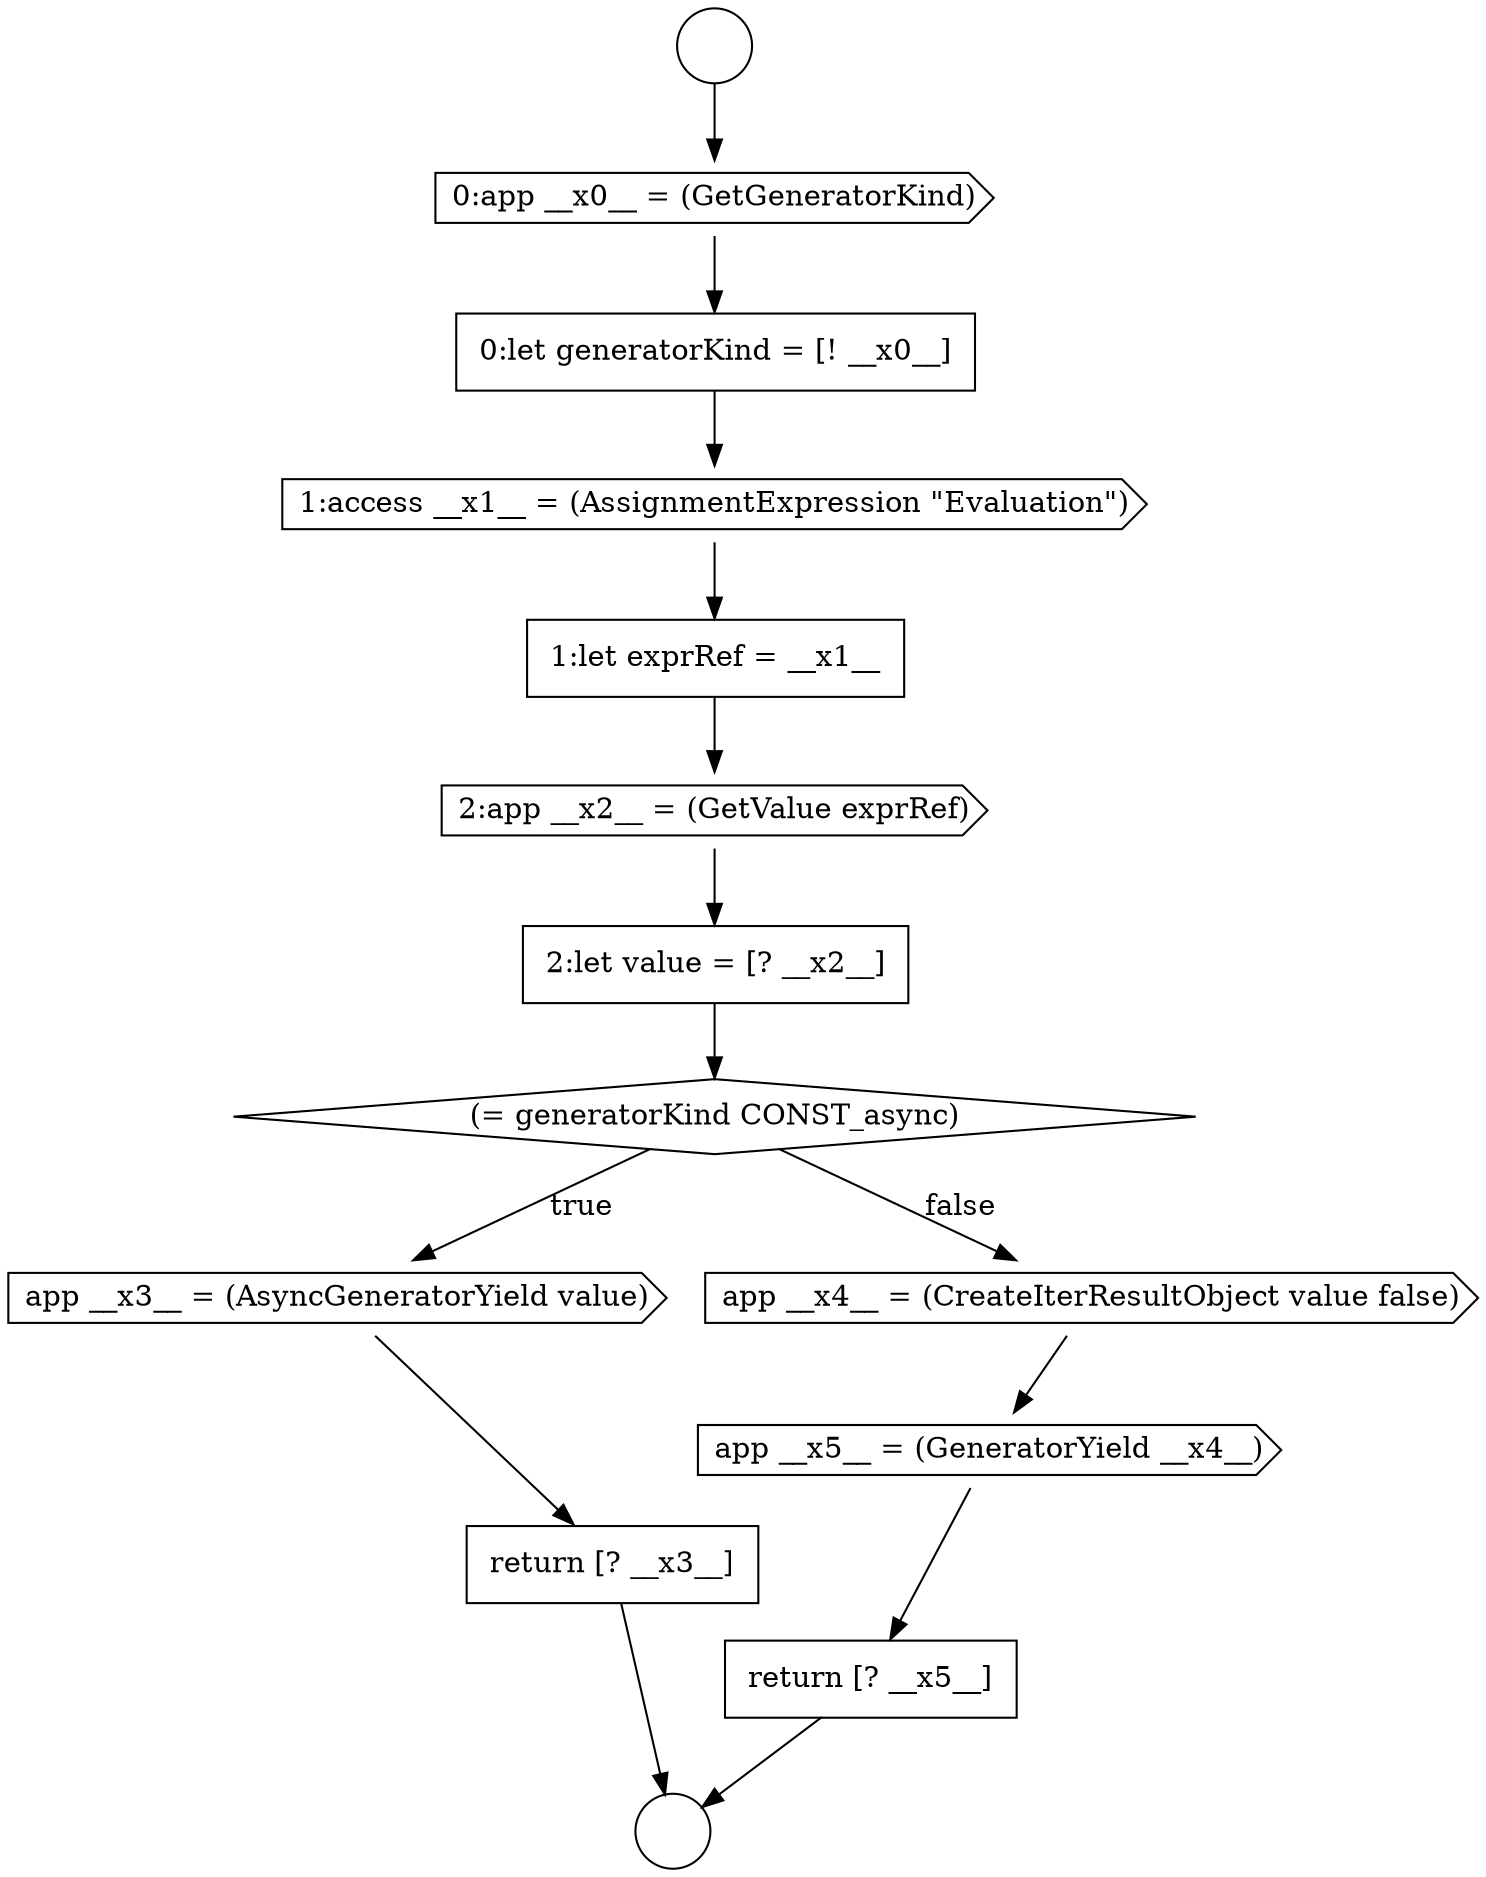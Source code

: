 digraph {
  node8663 [shape=none, margin=0, label=<<font color="black">
    <table border="0" cellborder="1" cellspacing="0" cellpadding="10">
      <tr><td align="left">return [? __x5__]</td></tr>
    </table>
  </font>> color="black" fillcolor="white" style=filled]
  node8650 [shape=circle label=" " color="black" fillcolor="white" style=filled]
  node8654 [shape=cds, label=<<font color="black">1:access __x1__ = (AssignmentExpression &quot;Evaluation&quot;)</font>> color="black" fillcolor="white" style=filled]
  node8659 [shape=cds, label=<<font color="black">app __x3__ = (AsyncGeneratorYield value)</font>> color="black" fillcolor="white" style=filled]
  node8655 [shape=none, margin=0, label=<<font color="black">
    <table border="0" cellborder="1" cellspacing="0" cellpadding="10">
      <tr><td align="left">1:let exprRef = __x1__</td></tr>
    </table>
  </font>> color="black" fillcolor="white" style=filled]
  node8651 [shape=circle label=" " color="black" fillcolor="white" style=filled]
  node8662 [shape=cds, label=<<font color="black">app __x5__ = (GeneratorYield __x4__)</font>> color="black" fillcolor="white" style=filled]
  node8658 [shape=diamond, label=<<font color="black">(= generatorKind CONST_async)</font>> color="black" fillcolor="white" style=filled]
  node8656 [shape=cds, label=<<font color="black">2:app __x2__ = (GetValue exprRef)</font>> color="black" fillcolor="white" style=filled]
  node8657 [shape=none, margin=0, label=<<font color="black">
    <table border="0" cellborder="1" cellspacing="0" cellpadding="10">
      <tr><td align="left">2:let value = [? __x2__]</td></tr>
    </table>
  </font>> color="black" fillcolor="white" style=filled]
  node8660 [shape=none, margin=0, label=<<font color="black">
    <table border="0" cellborder="1" cellspacing="0" cellpadding="10">
      <tr><td align="left">return [? __x3__]</td></tr>
    </table>
  </font>> color="black" fillcolor="white" style=filled]
  node8653 [shape=none, margin=0, label=<<font color="black">
    <table border="0" cellborder="1" cellspacing="0" cellpadding="10">
      <tr><td align="left">0:let generatorKind = [! __x0__]</td></tr>
    </table>
  </font>> color="black" fillcolor="white" style=filled]
  node8661 [shape=cds, label=<<font color="black">app __x4__ = (CreateIterResultObject value false)</font>> color="black" fillcolor="white" style=filled]
  node8652 [shape=cds, label=<<font color="black">0:app __x0__ = (GetGeneratorKind)</font>> color="black" fillcolor="white" style=filled]
  node8652 -> node8653 [ color="black"]
  node8661 -> node8662 [ color="black"]
  node8656 -> node8657 [ color="black"]
  node8657 -> node8658 [ color="black"]
  node8659 -> node8660 [ color="black"]
  node8658 -> node8659 [label=<<font color="black">true</font>> color="black"]
  node8658 -> node8661 [label=<<font color="black">false</font>> color="black"]
  node8653 -> node8654 [ color="black"]
  node8660 -> node8651 [ color="black"]
  node8662 -> node8663 [ color="black"]
  node8655 -> node8656 [ color="black"]
  node8663 -> node8651 [ color="black"]
  node8650 -> node8652 [ color="black"]
  node8654 -> node8655 [ color="black"]
}
